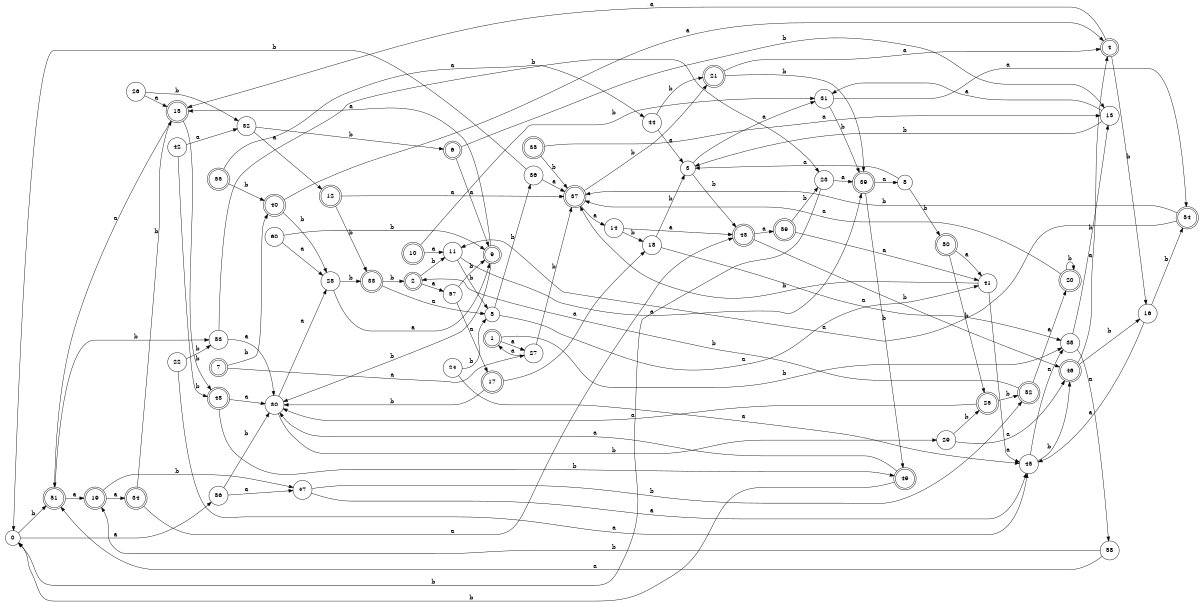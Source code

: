 digraph n49_8 {
__start0 [label="" shape="none"];

rankdir=LR;
size="8,5";

s0 [style="filled", color="black", fillcolor="white" shape="circle", label="0"];
s1 [style="rounded,filled", color="black", fillcolor="white" shape="doublecircle", label="1"];
s2 [style="rounded,filled", color="black", fillcolor="white" shape="doublecircle", label="2"];
s3 [style="filled", color="black", fillcolor="white" shape="circle", label="3"];
s4 [style="rounded,filled", color="black", fillcolor="white" shape="doublecircle", label="4"];
s5 [style="filled", color="black", fillcolor="white" shape="circle", label="5"];
s6 [style="rounded,filled", color="black", fillcolor="white" shape="doublecircle", label="6"];
s7 [style="rounded,filled", color="black", fillcolor="white" shape="doublecircle", label="7"];
s8 [style="filled", color="black", fillcolor="white" shape="circle", label="8"];
s9 [style="rounded,filled", color="black", fillcolor="white" shape="doublecircle", label="9"];
s10 [style="rounded,filled", color="black", fillcolor="white" shape="doublecircle", label="10"];
s11 [style="filled", color="black", fillcolor="white" shape="circle", label="11"];
s12 [style="rounded,filled", color="black", fillcolor="white" shape="doublecircle", label="12"];
s13 [style="filled", color="black", fillcolor="white" shape="circle", label="13"];
s14 [style="filled", color="black", fillcolor="white" shape="circle", label="14"];
s15 [style="rounded,filled", color="black", fillcolor="white" shape="doublecircle", label="15"];
s16 [style="filled", color="black", fillcolor="white" shape="circle", label="16"];
s17 [style="rounded,filled", color="black", fillcolor="white" shape="doublecircle", label="17"];
s18 [style="filled", color="black", fillcolor="white" shape="circle", label="18"];
s19 [style="rounded,filled", color="black", fillcolor="white" shape="doublecircle", label="19"];
s20 [style="rounded,filled", color="black", fillcolor="white" shape="doublecircle", label="20"];
s21 [style="rounded,filled", color="black", fillcolor="white" shape="doublecircle", label="21"];
s22 [style="filled", color="black", fillcolor="white" shape="circle", label="22"];
s23 [style="filled", color="black", fillcolor="white" shape="circle", label="23"];
s24 [style="filled", color="black", fillcolor="white" shape="circle", label="24"];
s25 [style="rounded,filled", color="black", fillcolor="white" shape="doublecircle", label="25"];
s26 [style="filled", color="black", fillcolor="white" shape="circle", label="26"];
s27 [style="filled", color="black", fillcolor="white" shape="circle", label="27"];
s28 [style="filled", color="black", fillcolor="white" shape="circle", label="28"];
s29 [style="filled", color="black", fillcolor="white" shape="circle", label="29"];
s30 [style="filled", color="black", fillcolor="white" shape="circle", label="30"];
s31 [style="filled", color="black", fillcolor="white" shape="circle", label="31"];
s32 [style="filled", color="black", fillcolor="white" shape="circle", label="32"];
s33 [style="rounded,filled", color="black", fillcolor="white" shape="doublecircle", label="33"];
s34 [style="rounded,filled", color="black", fillcolor="white" shape="doublecircle", label="34"];
s35 [style="rounded,filled", color="black", fillcolor="white" shape="doublecircle", label="35"];
s36 [style="filled", color="black", fillcolor="white" shape="circle", label="36"];
s37 [style="rounded,filled", color="black", fillcolor="white" shape="doublecircle", label="37"];
s38 [style="filled", color="black", fillcolor="white" shape="circle", label="38"];
s39 [style="rounded,filled", color="black", fillcolor="white" shape="doublecircle", label="39"];
s40 [style="rounded,filled", color="black", fillcolor="white" shape="doublecircle", label="40"];
s41 [style="filled", color="black", fillcolor="white" shape="circle", label="41"];
s42 [style="filled", color="black", fillcolor="white" shape="circle", label="42"];
s43 [style="rounded,filled", color="black", fillcolor="white" shape="doublecircle", label="43"];
s44 [style="filled", color="black", fillcolor="white" shape="circle", label="44"];
s45 [style="filled", color="black", fillcolor="white" shape="circle", label="45"];
s46 [style="rounded,filled", color="black", fillcolor="white" shape="doublecircle", label="46"];
s47 [style="filled", color="black", fillcolor="white" shape="circle", label="47"];
s48 [style="rounded,filled", color="black", fillcolor="white" shape="doublecircle", label="48"];
s49 [style="rounded,filled", color="black", fillcolor="white" shape="doublecircle", label="49"];
s50 [style="rounded,filled", color="black", fillcolor="white" shape="doublecircle", label="50"];
s51 [style="rounded,filled", color="black", fillcolor="white" shape="doublecircle", label="51"];
s52 [style="rounded,filled", color="black", fillcolor="white" shape="doublecircle", label="52"];
s53 [style="filled", color="black", fillcolor="white" shape="circle", label="53"];
s54 [style="rounded,filled", color="black", fillcolor="white" shape="doublecircle", label="54"];
s55 [style="rounded,filled", color="black", fillcolor="white" shape="doublecircle", label="55"];
s56 [style="filled", color="black", fillcolor="white" shape="circle", label="56"];
s57 [style="filled", color="black", fillcolor="white" shape="circle", label="57"];
s58 [style="filled", color="black", fillcolor="white" shape="circle", label="58"];
s59 [style="rounded,filled", color="black", fillcolor="white" shape="doublecircle", label="59"];
s60 [style="filled", color="black", fillcolor="white" shape="circle", label="60"];
s0 -> s56 [label="a"];
s0 -> s51 [label="b"];
s1 -> s27 [label="a"];
s1 -> s38 [label="b"];
s2 -> s57 [label="a"];
s2 -> s11 [label="b"];
s3 -> s31 [label="a"];
s3 -> s43 [label="b"];
s4 -> s15 [label="a"];
s4 -> s16 [label="b"];
s5 -> s41 [label="a"];
s5 -> s36 [label="b"];
s6 -> s9 [label="a"];
s6 -> s13 [label="b"];
s7 -> s27 [label="a"];
s7 -> s40 [label="b"];
s8 -> s3 [label="a"];
s8 -> s50 [label="b"];
s9 -> s15 [label="a"];
s9 -> s30 [label="b"];
s10 -> s11 [label="a"];
s10 -> s31 [label="b"];
s11 -> s39 [label="a"];
s11 -> s5 [label="b"];
s12 -> s37 [label="a"];
s12 -> s33 [label="b"];
s13 -> s31 [label="a"];
s13 -> s3 [label="b"];
s14 -> s43 [label="a"];
s14 -> s18 [label="b"];
s15 -> s51 [label="a"];
s15 -> s48 [label="b"];
s16 -> s45 [label="a"];
s16 -> s54 [label="b"];
s17 -> s18 [label="a"];
s17 -> s30 [label="b"];
s18 -> s38 [label="a"];
s18 -> s3 [label="b"];
s19 -> s34 [label="a"];
s19 -> s47 [label="b"];
s20 -> s37 [label="a"];
s20 -> s20 [label="b"];
s21 -> s4 [label="a"];
s21 -> s39 [label="b"];
s22 -> s45 [label="a"];
s22 -> s53 [label="b"];
s23 -> s39 [label="a"];
s23 -> s0 [label="b"];
s24 -> s45 [label="a"];
s24 -> s5 [label="b"];
s25 -> s30 [label="a"];
s25 -> s52 [label="b"];
s26 -> s15 [label="a"];
s26 -> s32 [label="b"];
s27 -> s1 [label="a"];
s27 -> s37 [label="b"];
s28 -> s9 [label="a"];
s28 -> s33 [label="b"];
s29 -> s46 [label="a"];
s29 -> s25 [label="b"];
s30 -> s28 [label="a"];
s30 -> s29 [label="b"];
s31 -> s54 [label="a"];
s31 -> s39 [label="b"];
s32 -> s12 [label="a"];
s32 -> s6 [label="b"];
s33 -> s5 [label="a"];
s33 -> s2 [label="b"];
s34 -> s43 [label="a"];
s34 -> s15 [label="b"];
s35 -> s13 [label="a"];
s35 -> s37 [label="b"];
s36 -> s37 [label="a"];
s36 -> s0 [label="b"];
s37 -> s14 [label="a"];
s37 -> s21 [label="b"];
s38 -> s58 [label="a"];
s38 -> s13 [label="b"];
s39 -> s8 [label="a"];
s39 -> s49 [label="b"];
s40 -> s4 [label="a"];
s40 -> s28 [label="b"];
s41 -> s45 [label="a"];
s41 -> s37 [label="b"];
s42 -> s32 [label="a"];
s42 -> s48 [label="b"];
s43 -> s59 [label="a"];
s43 -> s46 [label="b"];
s44 -> s3 [label="a"];
s44 -> s21 [label="b"];
s45 -> s38 [label="a"];
s45 -> s46 [label="b"];
s46 -> s4 [label="a"];
s46 -> s16 [label="b"];
s47 -> s45 [label="a"];
s47 -> s52 [label="b"];
s48 -> s30 [label="a"];
s48 -> s49 [label="b"];
s49 -> s30 [label="a"];
s49 -> s0 [label="b"];
s50 -> s41 [label="a"];
s50 -> s25 [label="b"];
s51 -> s19 [label="a"];
s51 -> s53 [label="b"];
s52 -> s20 [label="a"];
s52 -> s2 [label="b"];
s53 -> s30 [label="a"];
s53 -> s23 [label="b"];
s54 -> s11 [label="a"];
s54 -> s37 [label="b"];
s55 -> s44 [label="a"];
s55 -> s40 [label="b"];
s56 -> s47 [label="a"];
s56 -> s30 [label="b"];
s57 -> s17 [label="a"];
s57 -> s9 [label="b"];
s58 -> s51 [label="a"];
s58 -> s19 [label="b"];
s59 -> s41 [label="a"];
s59 -> s23 [label="b"];
s60 -> s28 [label="a"];
s60 -> s9 [label="b"];

}